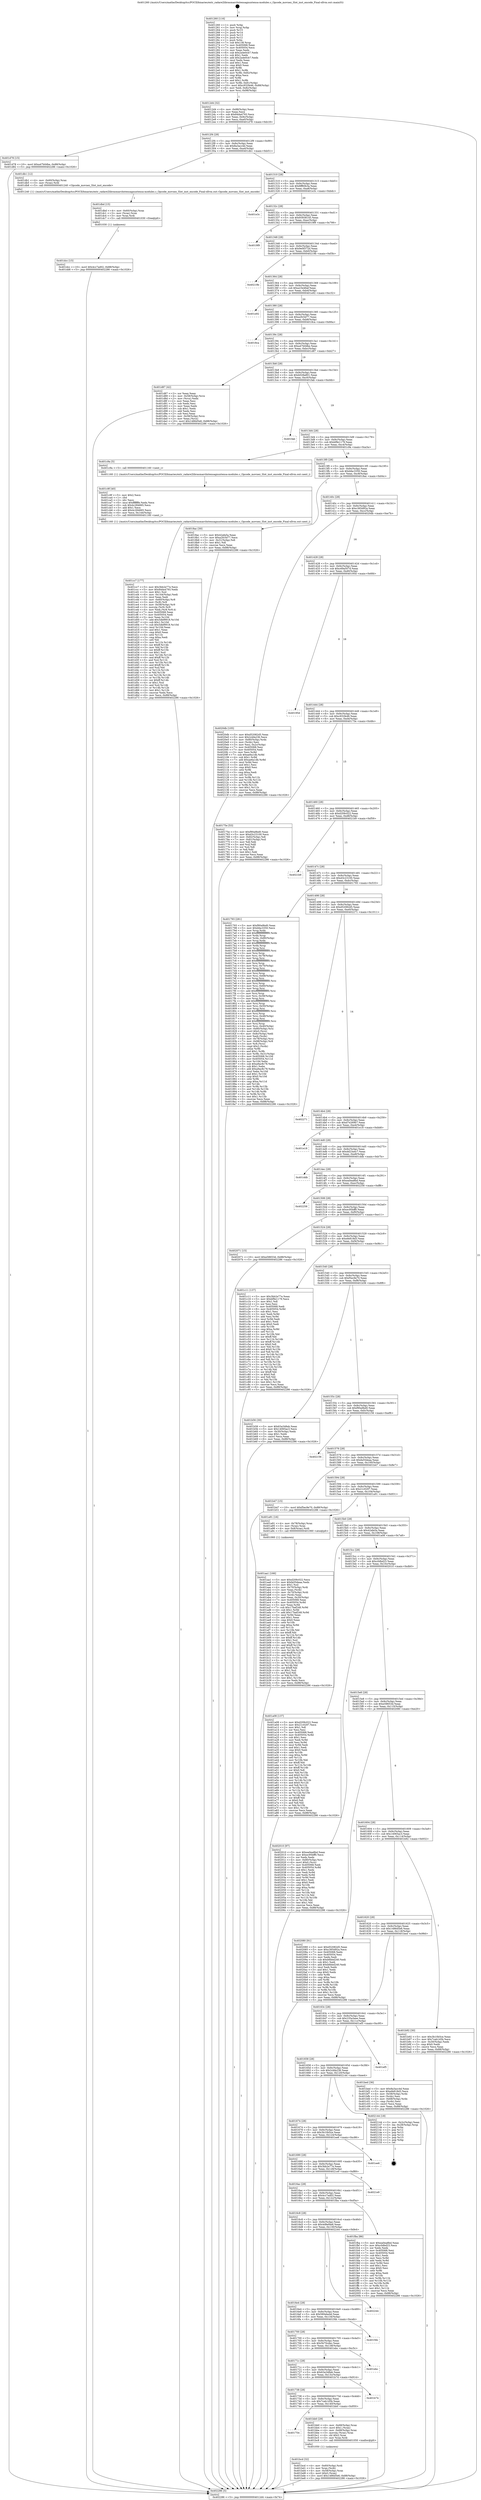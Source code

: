 digraph "0x401260" {
  label = "0x401260 (/mnt/c/Users/mathe/Desktop/tcc/POCII/binaries/extr_radare2librasmarchxtensagnuxtensa-modules.c_Opcode_movnez_Slot_inst_encode_Final-ollvm.out::main(0))"
  labelloc = "t"
  node[shape=record]

  Entry [label="",width=0.3,height=0.3,shape=circle,fillcolor=black,style=filled]
  "0x4012d4" [label="{
     0x4012d4 [32]\l
     | [instrs]\l
     &nbsp;&nbsp;0x4012d4 \<+6\>: mov -0x88(%rbp),%eax\l
     &nbsp;&nbsp;0x4012da \<+2\>: mov %eax,%ecx\l
     &nbsp;&nbsp;0x4012dc \<+6\>: sub $0x84da4793,%ecx\l
     &nbsp;&nbsp;0x4012e2 \<+6\>: mov %eax,-0x9c(%rbp)\l
     &nbsp;&nbsp;0x4012e8 \<+6\>: mov %ecx,-0xa0(%rbp)\l
     &nbsp;&nbsp;0x4012ee \<+6\>: je 0000000000401d78 \<main+0xb18\>\l
  }"]
  "0x401d78" [label="{
     0x401d78 [15]\l
     | [instrs]\l
     &nbsp;&nbsp;0x401d78 \<+10\>: movl $0xa47b0dbe,-0x88(%rbp)\l
     &nbsp;&nbsp;0x401d82 \<+5\>: jmp 0000000000402286 \<main+0x1026\>\l
  }"]
  "0x4012f4" [label="{
     0x4012f4 [28]\l
     | [instrs]\l
     &nbsp;&nbsp;0x4012f4 \<+5\>: jmp 00000000004012f9 \<main+0x99\>\l
     &nbsp;&nbsp;0x4012f9 \<+6\>: mov -0x9c(%rbp),%eax\l
     &nbsp;&nbsp;0x4012ff \<+5\>: sub $0x8a3acc4d,%eax\l
     &nbsp;&nbsp;0x401304 \<+6\>: mov %eax,-0xa4(%rbp)\l
     &nbsp;&nbsp;0x40130a \<+6\>: je 0000000000401db1 \<main+0xb51\>\l
  }"]
  Exit [label="",width=0.3,height=0.3,shape=circle,fillcolor=black,style=filled,peripheries=2]
  "0x401db1" [label="{
     0x401db1 [12]\l
     | [instrs]\l
     &nbsp;&nbsp;0x401db1 \<+4\>: mov -0x60(%rbp),%rax\l
     &nbsp;&nbsp;0x401db5 \<+3\>: mov (%rax),%rdi\l
     &nbsp;&nbsp;0x401db8 \<+5\>: call 0000000000401240 \<Opcode_movnez_Slot_inst_encode\>\l
     | [calls]\l
     &nbsp;&nbsp;0x401240 \{1\} (/mnt/c/Users/mathe/Desktop/tcc/POCII/binaries/extr_radare2librasmarchxtensagnuxtensa-modules.c_Opcode_movnez_Slot_inst_encode_Final-ollvm.out::Opcode_movnez_Slot_inst_encode)\l
  }"]
  "0x401310" [label="{
     0x401310 [28]\l
     | [instrs]\l
     &nbsp;&nbsp;0x401310 \<+5\>: jmp 0000000000401315 \<main+0xb5\>\l
     &nbsp;&nbsp;0x401315 \<+6\>: mov -0x9c(%rbp),%eax\l
     &nbsp;&nbsp;0x40131b \<+5\>: sub $0x8ff60b3a,%eax\l
     &nbsp;&nbsp;0x401320 \<+6\>: mov %eax,-0xa8(%rbp)\l
     &nbsp;&nbsp;0x401326 \<+6\>: je 0000000000401e3c \<main+0xbdc\>\l
  }"]
  "0x401dcc" [label="{
     0x401dcc [15]\l
     | [instrs]\l
     &nbsp;&nbsp;0x401dcc \<+10\>: movl $0x4cc7ad02,-0x88(%rbp)\l
     &nbsp;&nbsp;0x401dd6 \<+5\>: jmp 0000000000402286 \<main+0x1026\>\l
  }"]
  "0x401e3c" [label="{
     0x401e3c\l
  }", style=dashed]
  "0x40132c" [label="{
     0x40132c [28]\l
     | [instrs]\l
     &nbsp;&nbsp;0x40132c \<+5\>: jmp 0000000000401331 \<main+0xd1\>\l
     &nbsp;&nbsp;0x401331 \<+6\>: mov -0x9c(%rbp),%eax\l
     &nbsp;&nbsp;0x401337 \<+5\>: sub $0x93938145,%eax\l
     &nbsp;&nbsp;0x40133c \<+6\>: mov %eax,-0xac(%rbp)\l
     &nbsp;&nbsp;0x401342 \<+6\>: je 00000000004019f9 \<main+0x799\>\l
  }"]
  "0x401dbd" [label="{
     0x401dbd [15]\l
     | [instrs]\l
     &nbsp;&nbsp;0x401dbd \<+4\>: mov -0x60(%rbp),%rax\l
     &nbsp;&nbsp;0x401dc1 \<+3\>: mov (%rax),%rax\l
     &nbsp;&nbsp;0x401dc4 \<+3\>: mov %rax,%rdi\l
     &nbsp;&nbsp;0x401dc7 \<+5\>: call 0000000000401030 \<free@plt\>\l
     | [calls]\l
     &nbsp;&nbsp;0x401030 \{1\} (unknown)\l
  }"]
  "0x4019f9" [label="{
     0x4019f9\l
  }", style=dashed]
  "0x401348" [label="{
     0x401348 [28]\l
     | [instrs]\l
     &nbsp;&nbsp;0x401348 \<+5\>: jmp 000000000040134d \<main+0xed\>\l
     &nbsp;&nbsp;0x40134d \<+6\>: mov -0x9c(%rbp),%eax\l
     &nbsp;&nbsp;0x401353 \<+5\>: sub $0x9e0f372d,%eax\l
     &nbsp;&nbsp;0x401358 \<+6\>: mov %eax,-0xb0(%rbp)\l
     &nbsp;&nbsp;0x40135e \<+6\>: je 000000000040219b \<main+0xf3b\>\l
  }"]
  "0x401cc7" [label="{
     0x401cc7 [177]\l
     | [instrs]\l
     &nbsp;&nbsp;0x401cc7 \<+5\>: mov $0x3bb2e77e,%ecx\l
     &nbsp;&nbsp;0x401ccc \<+5\>: mov $0x84da4793,%edx\l
     &nbsp;&nbsp;0x401cd1 \<+3\>: mov $0x1,%sil\l
     &nbsp;&nbsp;0x401cd4 \<+6\>: mov -0x144(%rbp),%edi\l
     &nbsp;&nbsp;0x401cda \<+3\>: imul %eax,%edi\l
     &nbsp;&nbsp;0x401cdd \<+4\>: mov -0x60(%rbp),%r8\l
     &nbsp;&nbsp;0x401ce1 \<+3\>: mov (%r8),%r8\l
     &nbsp;&nbsp;0x401ce4 \<+4\>: mov -0x58(%rbp),%r9\l
     &nbsp;&nbsp;0x401ce8 \<+3\>: movslq (%r9),%r9\l
     &nbsp;&nbsp;0x401ceb \<+4\>: mov %edi,(%r8,%r9,4)\l
     &nbsp;&nbsp;0x401cef \<+7\>: mov 0x405068,%eax\l
     &nbsp;&nbsp;0x401cf6 \<+7\>: mov 0x405054,%edi\l
     &nbsp;&nbsp;0x401cfd \<+3\>: mov %eax,%r10d\l
     &nbsp;&nbsp;0x401d00 \<+7\>: add $0x5dbf9918,%r10d\l
     &nbsp;&nbsp;0x401d07 \<+4\>: sub $0x1,%r10d\l
     &nbsp;&nbsp;0x401d0b \<+7\>: sub $0x5dbf9918,%r10d\l
     &nbsp;&nbsp;0x401d12 \<+4\>: imul %r10d,%eax\l
     &nbsp;&nbsp;0x401d16 \<+3\>: and $0x1,%eax\l
     &nbsp;&nbsp;0x401d19 \<+3\>: cmp $0x0,%eax\l
     &nbsp;&nbsp;0x401d1c \<+4\>: sete %r11b\l
     &nbsp;&nbsp;0x401d20 \<+3\>: cmp $0xa,%edi\l
     &nbsp;&nbsp;0x401d23 \<+3\>: setl %bl\l
     &nbsp;&nbsp;0x401d26 \<+3\>: mov %r11b,%r14b\l
     &nbsp;&nbsp;0x401d29 \<+4\>: xor $0xff,%r14b\l
     &nbsp;&nbsp;0x401d2d \<+3\>: mov %bl,%r15b\l
     &nbsp;&nbsp;0x401d30 \<+4\>: xor $0xff,%r15b\l
     &nbsp;&nbsp;0x401d34 \<+4\>: xor $0x1,%sil\l
     &nbsp;&nbsp;0x401d38 \<+3\>: mov %r14b,%r12b\l
     &nbsp;&nbsp;0x401d3b \<+4\>: and $0xff,%r12b\l
     &nbsp;&nbsp;0x401d3f \<+3\>: and %sil,%r11b\l
     &nbsp;&nbsp;0x401d42 \<+3\>: mov %r15b,%r13b\l
     &nbsp;&nbsp;0x401d45 \<+4\>: and $0xff,%r13b\l
     &nbsp;&nbsp;0x401d49 \<+3\>: and %sil,%bl\l
     &nbsp;&nbsp;0x401d4c \<+3\>: or %r11b,%r12b\l
     &nbsp;&nbsp;0x401d4f \<+3\>: or %bl,%r13b\l
     &nbsp;&nbsp;0x401d52 \<+3\>: xor %r13b,%r12b\l
     &nbsp;&nbsp;0x401d55 \<+3\>: or %r15b,%r14b\l
     &nbsp;&nbsp;0x401d58 \<+4\>: xor $0xff,%r14b\l
     &nbsp;&nbsp;0x401d5c \<+4\>: or $0x1,%sil\l
     &nbsp;&nbsp;0x401d60 \<+3\>: and %sil,%r14b\l
     &nbsp;&nbsp;0x401d63 \<+3\>: or %r14b,%r12b\l
     &nbsp;&nbsp;0x401d66 \<+4\>: test $0x1,%r12b\l
     &nbsp;&nbsp;0x401d6a \<+3\>: cmovne %edx,%ecx\l
     &nbsp;&nbsp;0x401d6d \<+6\>: mov %ecx,-0x88(%rbp)\l
     &nbsp;&nbsp;0x401d73 \<+5\>: jmp 0000000000402286 \<main+0x1026\>\l
  }"]
  "0x40219b" [label="{
     0x40219b\l
  }", style=dashed]
  "0x401364" [label="{
     0x401364 [28]\l
     | [instrs]\l
     &nbsp;&nbsp;0x401364 \<+5\>: jmp 0000000000401369 \<main+0x109\>\l
     &nbsp;&nbsp;0x401369 \<+6\>: mov -0x9c(%rbp),%eax\l
     &nbsp;&nbsp;0x40136f \<+5\>: sub $0xa23e46af,%eax\l
     &nbsp;&nbsp;0x401374 \<+6\>: mov %eax,-0xb4(%rbp)\l
     &nbsp;&nbsp;0x40137a \<+6\>: je 0000000000401e92 \<main+0xc32\>\l
  }"]
  "0x401c9f" [label="{
     0x401c9f [40]\l
     | [instrs]\l
     &nbsp;&nbsp;0x401c9f \<+5\>: mov $0x2,%ecx\l
     &nbsp;&nbsp;0x401ca4 \<+1\>: cltd\l
     &nbsp;&nbsp;0x401ca5 \<+2\>: idiv %ecx\l
     &nbsp;&nbsp;0x401ca7 \<+6\>: imul $0xfffffffe,%edx,%ecx\l
     &nbsp;&nbsp;0x401cad \<+6\>: sub $0x4c284665,%ecx\l
     &nbsp;&nbsp;0x401cb3 \<+3\>: add $0x1,%ecx\l
     &nbsp;&nbsp;0x401cb6 \<+6\>: add $0x4c284665,%ecx\l
     &nbsp;&nbsp;0x401cbc \<+6\>: mov %ecx,-0x144(%rbp)\l
     &nbsp;&nbsp;0x401cc2 \<+5\>: call 0000000000401160 \<next_i\>\l
     | [calls]\l
     &nbsp;&nbsp;0x401160 \{1\} (/mnt/c/Users/mathe/Desktop/tcc/POCII/binaries/extr_radare2librasmarchxtensagnuxtensa-modules.c_Opcode_movnez_Slot_inst_encode_Final-ollvm.out::next_i)\l
  }"]
  "0x401e92" [label="{
     0x401e92\l
  }", style=dashed]
  "0x401380" [label="{
     0x401380 [28]\l
     | [instrs]\l
     &nbsp;&nbsp;0x401380 \<+5\>: jmp 0000000000401385 \<main+0x125\>\l
     &nbsp;&nbsp;0x401385 \<+6\>: mov -0x9c(%rbp),%eax\l
     &nbsp;&nbsp;0x40138b \<+5\>: sub $0xa2fc5d77,%eax\l
     &nbsp;&nbsp;0x401390 \<+6\>: mov %eax,-0xb8(%rbp)\l
     &nbsp;&nbsp;0x401396 \<+6\>: je 00000000004018ca \<main+0x66a\>\l
  }"]
  "0x401bcd" [label="{
     0x401bcd [32]\l
     | [instrs]\l
     &nbsp;&nbsp;0x401bcd \<+4\>: mov -0x60(%rbp),%rdi\l
     &nbsp;&nbsp;0x401bd1 \<+3\>: mov %rax,(%rdi)\l
     &nbsp;&nbsp;0x401bd4 \<+4\>: mov -0x58(%rbp),%rax\l
     &nbsp;&nbsp;0x401bd8 \<+6\>: movl $0x0,(%rax)\l
     &nbsp;&nbsp;0x401bde \<+10\>: movl $0x1486d5e6,-0x88(%rbp)\l
     &nbsp;&nbsp;0x401be8 \<+5\>: jmp 0000000000402286 \<main+0x1026\>\l
  }"]
  "0x4018ca" [label="{
     0x4018ca\l
  }", style=dashed]
  "0x40139c" [label="{
     0x40139c [28]\l
     | [instrs]\l
     &nbsp;&nbsp;0x40139c \<+5\>: jmp 00000000004013a1 \<main+0x141\>\l
     &nbsp;&nbsp;0x4013a1 \<+6\>: mov -0x9c(%rbp),%eax\l
     &nbsp;&nbsp;0x4013a7 \<+5\>: sub $0xa47b0dbe,%eax\l
     &nbsp;&nbsp;0x4013ac \<+6\>: mov %eax,-0xbc(%rbp)\l
     &nbsp;&nbsp;0x4013b2 \<+6\>: je 0000000000401d87 \<main+0xb27\>\l
  }"]
  "0x401754" [label="{
     0x401754\l
  }", style=dashed]
  "0x401d87" [label="{
     0x401d87 [42]\l
     | [instrs]\l
     &nbsp;&nbsp;0x401d87 \<+2\>: xor %eax,%eax\l
     &nbsp;&nbsp;0x401d89 \<+4\>: mov -0x58(%rbp),%rcx\l
     &nbsp;&nbsp;0x401d8d \<+2\>: mov (%rcx),%edx\l
     &nbsp;&nbsp;0x401d8f \<+2\>: mov %eax,%esi\l
     &nbsp;&nbsp;0x401d91 \<+2\>: sub %edx,%esi\l
     &nbsp;&nbsp;0x401d93 \<+2\>: mov %eax,%edx\l
     &nbsp;&nbsp;0x401d95 \<+3\>: sub $0x1,%edx\l
     &nbsp;&nbsp;0x401d98 \<+2\>: add %edx,%esi\l
     &nbsp;&nbsp;0x401d9a \<+2\>: sub %esi,%eax\l
     &nbsp;&nbsp;0x401d9c \<+4\>: mov -0x58(%rbp),%rcx\l
     &nbsp;&nbsp;0x401da0 \<+2\>: mov %eax,(%rcx)\l
     &nbsp;&nbsp;0x401da2 \<+10\>: movl $0x1486d5e6,-0x88(%rbp)\l
     &nbsp;&nbsp;0x401dac \<+5\>: jmp 0000000000402286 \<main+0x1026\>\l
  }"]
  "0x4013b8" [label="{
     0x4013b8 [28]\l
     | [instrs]\l
     &nbsp;&nbsp;0x4013b8 \<+5\>: jmp 00000000004013bd \<main+0x15d\>\l
     &nbsp;&nbsp;0x4013bd \<+6\>: mov -0x9c(%rbp),%eax\l
     &nbsp;&nbsp;0x4013c3 \<+5\>: sub $0xb028a801,%eax\l
     &nbsp;&nbsp;0x4013c8 \<+6\>: mov %eax,-0xc0(%rbp)\l
     &nbsp;&nbsp;0x4013ce \<+6\>: je 0000000000401fab \<main+0xd4b\>\l
  }"]
  "0x401bb0" [label="{
     0x401bb0 [29]\l
     | [instrs]\l
     &nbsp;&nbsp;0x401bb0 \<+4\>: mov -0x68(%rbp),%rax\l
     &nbsp;&nbsp;0x401bb4 \<+6\>: movl $0x1,(%rax)\l
     &nbsp;&nbsp;0x401bba \<+4\>: mov -0x68(%rbp),%rax\l
     &nbsp;&nbsp;0x401bbe \<+3\>: movslq (%rax),%rax\l
     &nbsp;&nbsp;0x401bc1 \<+4\>: shl $0x2,%rax\l
     &nbsp;&nbsp;0x401bc5 \<+3\>: mov %rax,%rdi\l
     &nbsp;&nbsp;0x401bc8 \<+5\>: call 0000000000401050 \<malloc@plt\>\l
     | [calls]\l
     &nbsp;&nbsp;0x401050 \{1\} (unknown)\l
  }"]
  "0x401fab" [label="{
     0x401fab\l
  }", style=dashed]
  "0x4013d4" [label="{
     0x4013d4 [28]\l
     | [instrs]\l
     &nbsp;&nbsp;0x4013d4 \<+5\>: jmp 00000000004013d9 \<main+0x179\>\l
     &nbsp;&nbsp;0x4013d9 \<+6\>: mov -0x9c(%rbp),%eax\l
     &nbsp;&nbsp;0x4013df \<+5\>: sub $0xbf9e1179,%eax\l
     &nbsp;&nbsp;0x4013e4 \<+6\>: mov %eax,-0xc4(%rbp)\l
     &nbsp;&nbsp;0x4013ea \<+6\>: je 0000000000401c9a \<main+0xa3a\>\l
  }"]
  "0x401738" [label="{
     0x401738 [28]\l
     | [instrs]\l
     &nbsp;&nbsp;0x401738 \<+5\>: jmp 000000000040173d \<main+0x4dd\>\l
     &nbsp;&nbsp;0x40173d \<+6\>: mov -0x9c(%rbp),%eax\l
     &nbsp;&nbsp;0x401743 \<+5\>: sub $0x7cab145b,%eax\l
     &nbsp;&nbsp;0x401748 \<+6\>: mov %eax,-0x140(%rbp)\l
     &nbsp;&nbsp;0x40174e \<+6\>: je 0000000000401bb0 \<main+0x950\>\l
  }"]
  "0x401c9a" [label="{
     0x401c9a [5]\l
     | [instrs]\l
     &nbsp;&nbsp;0x401c9a \<+5\>: call 0000000000401160 \<next_i\>\l
     | [calls]\l
     &nbsp;&nbsp;0x401160 \{1\} (/mnt/c/Users/mathe/Desktop/tcc/POCII/binaries/extr_radare2librasmarchxtensagnuxtensa-modules.c_Opcode_movnez_Slot_inst_encode_Final-ollvm.out::next_i)\l
  }"]
  "0x4013f0" [label="{
     0x4013f0 [28]\l
     | [instrs]\l
     &nbsp;&nbsp;0x4013f0 \<+5\>: jmp 00000000004013f5 \<main+0x195\>\l
     &nbsp;&nbsp;0x4013f5 \<+6\>: mov -0x9c(%rbp),%eax\l
     &nbsp;&nbsp;0x4013fb \<+5\>: sub $0xbfac3350,%eax\l
     &nbsp;&nbsp;0x401400 \<+6\>: mov %eax,-0xc8(%rbp)\l
     &nbsp;&nbsp;0x401406 \<+6\>: je 00000000004018ac \<main+0x64c\>\l
  }"]
  "0x401b74" [label="{
     0x401b74\l
  }", style=dashed]
  "0x4018ac" [label="{
     0x4018ac [30]\l
     | [instrs]\l
     &nbsp;&nbsp;0x4018ac \<+5\>: mov $0x42afa5a,%eax\l
     &nbsp;&nbsp;0x4018b1 \<+5\>: mov $0xa2fc5d77,%ecx\l
     &nbsp;&nbsp;0x4018b6 \<+3\>: mov -0x31(%rbp),%dl\l
     &nbsp;&nbsp;0x4018b9 \<+3\>: test $0x1,%dl\l
     &nbsp;&nbsp;0x4018bc \<+3\>: cmovne %ecx,%eax\l
     &nbsp;&nbsp;0x4018bf \<+6\>: mov %eax,-0x88(%rbp)\l
     &nbsp;&nbsp;0x4018c5 \<+5\>: jmp 0000000000402286 \<main+0x1026\>\l
  }"]
  "0x40140c" [label="{
     0x40140c [28]\l
     | [instrs]\l
     &nbsp;&nbsp;0x40140c \<+5\>: jmp 0000000000401411 \<main+0x1b1\>\l
     &nbsp;&nbsp;0x401411 \<+6\>: mov -0x9c(%rbp),%eax\l
     &nbsp;&nbsp;0x401417 \<+5\>: sub $0xc365d92a,%eax\l
     &nbsp;&nbsp;0x40141c \<+6\>: mov %eax,-0xcc(%rbp)\l
     &nbsp;&nbsp;0x401422 \<+6\>: je 00000000004020db \<main+0xe7b\>\l
  }"]
  "0x40171c" [label="{
     0x40171c [28]\l
     | [instrs]\l
     &nbsp;&nbsp;0x40171c \<+5\>: jmp 0000000000401721 \<main+0x4c1\>\l
     &nbsp;&nbsp;0x401721 \<+6\>: mov -0x9c(%rbp),%eax\l
     &nbsp;&nbsp;0x401727 \<+5\>: sub $0x63a348ab,%eax\l
     &nbsp;&nbsp;0x40172c \<+6\>: mov %eax,-0x13c(%rbp)\l
     &nbsp;&nbsp;0x401732 \<+6\>: je 0000000000401b74 \<main+0x914\>\l
  }"]
  "0x4020db" [label="{
     0x4020db [105]\l
     | [instrs]\l
     &nbsp;&nbsp;0x4020db \<+5\>: mov $0xd52082d5,%eax\l
     &nbsp;&nbsp;0x4020e0 \<+5\>: mov $0x2cbfa236,%ecx\l
     &nbsp;&nbsp;0x4020e5 \<+4\>: mov -0x80(%rbp),%rdx\l
     &nbsp;&nbsp;0x4020e9 \<+2\>: mov (%rdx),%esi\l
     &nbsp;&nbsp;0x4020eb \<+3\>: mov %esi,-0x2c(%rbp)\l
     &nbsp;&nbsp;0x4020ee \<+7\>: mov 0x405068,%esi\l
     &nbsp;&nbsp;0x4020f5 \<+7\>: mov 0x405054,%edi\l
     &nbsp;&nbsp;0x4020fc \<+3\>: mov %esi,%r8d\l
     &nbsp;&nbsp;0x4020ff \<+7\>: sub $0xae6a1db,%r8d\l
     &nbsp;&nbsp;0x402106 \<+4\>: sub $0x1,%r8d\l
     &nbsp;&nbsp;0x40210a \<+7\>: add $0xae6a1db,%r8d\l
     &nbsp;&nbsp;0x402111 \<+4\>: imul %r8d,%esi\l
     &nbsp;&nbsp;0x402115 \<+3\>: and $0x1,%esi\l
     &nbsp;&nbsp;0x402118 \<+3\>: cmp $0x0,%esi\l
     &nbsp;&nbsp;0x40211b \<+4\>: sete %r9b\l
     &nbsp;&nbsp;0x40211f \<+3\>: cmp $0xa,%edi\l
     &nbsp;&nbsp;0x402122 \<+4\>: setl %r10b\l
     &nbsp;&nbsp;0x402126 \<+3\>: mov %r9b,%r11b\l
     &nbsp;&nbsp;0x402129 \<+3\>: and %r10b,%r11b\l
     &nbsp;&nbsp;0x40212c \<+3\>: xor %r10b,%r9b\l
     &nbsp;&nbsp;0x40212f \<+3\>: or %r9b,%r11b\l
     &nbsp;&nbsp;0x402132 \<+4\>: test $0x1,%r11b\l
     &nbsp;&nbsp;0x402136 \<+3\>: cmovne %ecx,%eax\l
     &nbsp;&nbsp;0x402139 \<+6\>: mov %eax,-0x88(%rbp)\l
     &nbsp;&nbsp;0x40213f \<+5\>: jmp 0000000000402286 \<main+0x1026\>\l
  }"]
  "0x401428" [label="{
     0x401428 [28]\l
     | [instrs]\l
     &nbsp;&nbsp;0x401428 \<+5\>: jmp 000000000040142d \<main+0x1cd\>\l
     &nbsp;&nbsp;0x40142d \<+6\>: mov -0x9c(%rbp),%eax\l
     &nbsp;&nbsp;0x401433 \<+5\>: sub $0xc69a507d,%eax\l
     &nbsp;&nbsp;0x401438 \<+6\>: mov %eax,-0xd0(%rbp)\l
     &nbsp;&nbsp;0x40143e \<+6\>: je 000000000040195d \<main+0x6fd\>\l
  }"]
  "0x401ebc" [label="{
     0x401ebc\l
  }", style=dashed]
  "0x40195d" [label="{
     0x40195d\l
  }", style=dashed]
  "0x401444" [label="{
     0x401444 [28]\l
     | [instrs]\l
     &nbsp;&nbsp;0x401444 \<+5\>: jmp 0000000000401449 \<main+0x1e9\>\l
     &nbsp;&nbsp;0x401449 \<+6\>: mov -0x9c(%rbp),%eax\l
     &nbsp;&nbsp;0x40144f \<+5\>: sub $0xc932fe46,%eax\l
     &nbsp;&nbsp;0x401454 \<+6\>: mov %eax,-0xd4(%rbp)\l
     &nbsp;&nbsp;0x40145a \<+6\>: je 000000000040175e \<main+0x4fe\>\l
  }"]
  "0x401700" [label="{
     0x401700 [28]\l
     | [instrs]\l
     &nbsp;&nbsp;0x401700 \<+5\>: jmp 0000000000401705 \<main+0x4a5\>\l
     &nbsp;&nbsp;0x401705 \<+6\>: mov -0x9c(%rbp),%eax\l
     &nbsp;&nbsp;0x40170b \<+5\>: sub $0x5b70cdec,%eax\l
     &nbsp;&nbsp;0x401710 \<+6\>: mov %eax,-0x138(%rbp)\l
     &nbsp;&nbsp;0x401716 \<+6\>: je 0000000000401ebc \<main+0xc5c\>\l
  }"]
  "0x40175e" [label="{
     0x40175e [53]\l
     | [instrs]\l
     &nbsp;&nbsp;0x40175e \<+5\>: mov $0xf90a9bd0,%eax\l
     &nbsp;&nbsp;0x401763 \<+5\>: mov $0xd3c23100,%ecx\l
     &nbsp;&nbsp;0x401768 \<+6\>: mov -0x82(%rbp),%dl\l
     &nbsp;&nbsp;0x40176e \<+7\>: mov -0x81(%rbp),%sil\l
     &nbsp;&nbsp;0x401775 \<+3\>: mov %dl,%dil\l
     &nbsp;&nbsp;0x401778 \<+3\>: and %sil,%dil\l
     &nbsp;&nbsp;0x40177b \<+3\>: xor %sil,%dl\l
     &nbsp;&nbsp;0x40177e \<+3\>: or %dl,%dil\l
     &nbsp;&nbsp;0x401781 \<+4\>: test $0x1,%dil\l
     &nbsp;&nbsp;0x401785 \<+3\>: cmovne %ecx,%eax\l
     &nbsp;&nbsp;0x401788 \<+6\>: mov %eax,-0x88(%rbp)\l
     &nbsp;&nbsp;0x40178e \<+5\>: jmp 0000000000402286 \<main+0x1026\>\l
  }"]
  "0x401460" [label="{
     0x401460 [28]\l
     | [instrs]\l
     &nbsp;&nbsp;0x401460 \<+5\>: jmp 0000000000401465 \<main+0x205\>\l
     &nbsp;&nbsp;0x401465 \<+6\>: mov -0x9c(%rbp),%eax\l
     &nbsp;&nbsp;0x40146b \<+5\>: sub $0xd209c022,%eax\l
     &nbsp;&nbsp;0x401470 \<+6\>: mov %eax,-0xd8(%rbp)\l
     &nbsp;&nbsp;0x401476 \<+6\>: je 00000000004021b9 \<main+0xf59\>\l
  }"]
  "0x402286" [label="{
     0x402286 [5]\l
     | [instrs]\l
     &nbsp;&nbsp;0x402286 \<+5\>: jmp 00000000004012d4 \<main+0x74\>\l
  }"]
  "0x401260" [label="{
     0x401260 [116]\l
     | [instrs]\l
     &nbsp;&nbsp;0x401260 \<+1\>: push %rbp\l
     &nbsp;&nbsp;0x401261 \<+3\>: mov %rsp,%rbp\l
     &nbsp;&nbsp;0x401264 \<+2\>: push %r15\l
     &nbsp;&nbsp;0x401266 \<+2\>: push %r14\l
     &nbsp;&nbsp;0x401268 \<+2\>: push %r13\l
     &nbsp;&nbsp;0x40126a \<+2\>: push %r12\l
     &nbsp;&nbsp;0x40126c \<+1\>: push %rbx\l
     &nbsp;&nbsp;0x40126d \<+7\>: sub $0x138,%rsp\l
     &nbsp;&nbsp;0x401274 \<+7\>: mov 0x405068,%eax\l
     &nbsp;&nbsp;0x40127b \<+7\>: mov 0x405054,%ecx\l
     &nbsp;&nbsp;0x401282 \<+2\>: mov %eax,%edx\l
     &nbsp;&nbsp;0x401284 \<+6\>: sub $0x2a4e0cb7,%edx\l
     &nbsp;&nbsp;0x40128a \<+3\>: sub $0x1,%edx\l
     &nbsp;&nbsp;0x40128d \<+6\>: add $0x2a4e0cb7,%edx\l
     &nbsp;&nbsp;0x401293 \<+3\>: imul %edx,%eax\l
     &nbsp;&nbsp;0x401296 \<+3\>: and $0x1,%eax\l
     &nbsp;&nbsp;0x401299 \<+3\>: cmp $0x0,%eax\l
     &nbsp;&nbsp;0x40129c \<+4\>: sete %r8b\l
     &nbsp;&nbsp;0x4012a0 \<+4\>: and $0x1,%r8b\l
     &nbsp;&nbsp;0x4012a4 \<+7\>: mov %r8b,-0x82(%rbp)\l
     &nbsp;&nbsp;0x4012ab \<+3\>: cmp $0xa,%ecx\l
     &nbsp;&nbsp;0x4012ae \<+4\>: setl %r8b\l
     &nbsp;&nbsp;0x4012b2 \<+4\>: and $0x1,%r8b\l
     &nbsp;&nbsp;0x4012b6 \<+7\>: mov %r8b,-0x81(%rbp)\l
     &nbsp;&nbsp;0x4012bd \<+10\>: movl $0xc932fe46,-0x88(%rbp)\l
     &nbsp;&nbsp;0x4012c7 \<+6\>: mov %edi,-0x8c(%rbp)\l
     &nbsp;&nbsp;0x4012cd \<+7\>: mov %rsi,-0x98(%rbp)\l
  }"]
  "0x401f4b" [label="{
     0x401f4b\l
  }", style=dashed]
  "0x4021b9" [label="{
     0x4021b9\l
  }", style=dashed]
  "0x40147c" [label="{
     0x40147c [28]\l
     | [instrs]\l
     &nbsp;&nbsp;0x40147c \<+5\>: jmp 0000000000401481 \<main+0x221\>\l
     &nbsp;&nbsp;0x401481 \<+6\>: mov -0x9c(%rbp),%eax\l
     &nbsp;&nbsp;0x401487 \<+5\>: sub $0xd3c23100,%eax\l
     &nbsp;&nbsp;0x40148c \<+6\>: mov %eax,-0xdc(%rbp)\l
     &nbsp;&nbsp;0x401492 \<+6\>: je 0000000000401793 \<main+0x533\>\l
  }"]
  "0x4016e4" [label="{
     0x4016e4 [28]\l
     | [instrs]\l
     &nbsp;&nbsp;0x4016e4 \<+5\>: jmp 00000000004016e9 \<main+0x489\>\l
     &nbsp;&nbsp;0x4016e9 \<+6\>: mov -0x9c(%rbp),%eax\l
     &nbsp;&nbsp;0x4016ef \<+5\>: sub $0x580ebe4d,%eax\l
     &nbsp;&nbsp;0x4016f4 \<+6\>: mov %eax,-0x134(%rbp)\l
     &nbsp;&nbsp;0x4016fa \<+6\>: je 0000000000401f4b \<main+0xceb\>\l
  }"]
  "0x401793" [label="{
     0x401793 [281]\l
     | [instrs]\l
     &nbsp;&nbsp;0x401793 \<+5\>: mov $0xf90a9bd0,%eax\l
     &nbsp;&nbsp;0x401798 \<+5\>: mov $0xbfac3350,%ecx\l
     &nbsp;&nbsp;0x40179d \<+3\>: mov %rsp,%rdx\l
     &nbsp;&nbsp;0x4017a0 \<+4\>: add $0xfffffffffffffff0,%rdx\l
     &nbsp;&nbsp;0x4017a4 \<+3\>: mov %rdx,%rsp\l
     &nbsp;&nbsp;0x4017a7 \<+4\>: mov %rdx,-0x80(%rbp)\l
     &nbsp;&nbsp;0x4017ab \<+3\>: mov %rsp,%rdx\l
     &nbsp;&nbsp;0x4017ae \<+4\>: add $0xfffffffffffffff0,%rdx\l
     &nbsp;&nbsp;0x4017b2 \<+3\>: mov %rdx,%rsp\l
     &nbsp;&nbsp;0x4017b5 \<+3\>: mov %rsp,%rsi\l
     &nbsp;&nbsp;0x4017b8 \<+4\>: add $0xfffffffffffffff0,%rsi\l
     &nbsp;&nbsp;0x4017bc \<+3\>: mov %rsi,%rsp\l
     &nbsp;&nbsp;0x4017bf \<+4\>: mov %rsi,-0x78(%rbp)\l
     &nbsp;&nbsp;0x4017c3 \<+3\>: mov %rsp,%rsi\l
     &nbsp;&nbsp;0x4017c6 \<+4\>: add $0xfffffffffffffff0,%rsi\l
     &nbsp;&nbsp;0x4017ca \<+3\>: mov %rsi,%rsp\l
     &nbsp;&nbsp;0x4017cd \<+4\>: mov %rsi,-0x70(%rbp)\l
     &nbsp;&nbsp;0x4017d1 \<+3\>: mov %rsp,%rsi\l
     &nbsp;&nbsp;0x4017d4 \<+4\>: add $0xfffffffffffffff0,%rsi\l
     &nbsp;&nbsp;0x4017d8 \<+3\>: mov %rsi,%rsp\l
     &nbsp;&nbsp;0x4017db \<+4\>: mov %rsi,-0x68(%rbp)\l
     &nbsp;&nbsp;0x4017df \<+3\>: mov %rsp,%rsi\l
     &nbsp;&nbsp;0x4017e2 \<+4\>: add $0xfffffffffffffff0,%rsi\l
     &nbsp;&nbsp;0x4017e6 \<+3\>: mov %rsi,%rsp\l
     &nbsp;&nbsp;0x4017e9 \<+4\>: mov %rsi,-0x60(%rbp)\l
     &nbsp;&nbsp;0x4017ed \<+3\>: mov %rsp,%rsi\l
     &nbsp;&nbsp;0x4017f0 \<+4\>: add $0xfffffffffffffff0,%rsi\l
     &nbsp;&nbsp;0x4017f4 \<+3\>: mov %rsi,%rsp\l
     &nbsp;&nbsp;0x4017f7 \<+4\>: mov %rsi,-0x58(%rbp)\l
     &nbsp;&nbsp;0x4017fb \<+3\>: mov %rsp,%rsi\l
     &nbsp;&nbsp;0x4017fe \<+4\>: add $0xfffffffffffffff0,%rsi\l
     &nbsp;&nbsp;0x401802 \<+3\>: mov %rsi,%rsp\l
     &nbsp;&nbsp;0x401805 \<+4\>: mov %rsi,-0x50(%rbp)\l
     &nbsp;&nbsp;0x401809 \<+3\>: mov %rsp,%rsi\l
     &nbsp;&nbsp;0x40180c \<+4\>: add $0xfffffffffffffff0,%rsi\l
     &nbsp;&nbsp;0x401810 \<+3\>: mov %rsi,%rsp\l
     &nbsp;&nbsp;0x401813 \<+4\>: mov %rsi,-0x48(%rbp)\l
     &nbsp;&nbsp;0x401817 \<+3\>: mov %rsp,%rsi\l
     &nbsp;&nbsp;0x40181a \<+4\>: add $0xfffffffffffffff0,%rsi\l
     &nbsp;&nbsp;0x40181e \<+3\>: mov %rsi,%rsp\l
     &nbsp;&nbsp;0x401821 \<+4\>: mov %rsi,-0x40(%rbp)\l
     &nbsp;&nbsp;0x401825 \<+4\>: mov -0x80(%rbp),%rsi\l
     &nbsp;&nbsp;0x401829 \<+6\>: movl $0x0,(%rsi)\l
     &nbsp;&nbsp;0x40182f \<+6\>: mov -0x8c(%rbp),%edi\l
     &nbsp;&nbsp;0x401835 \<+2\>: mov %edi,(%rdx)\l
     &nbsp;&nbsp;0x401837 \<+4\>: mov -0x78(%rbp),%rsi\l
     &nbsp;&nbsp;0x40183b \<+7\>: mov -0x98(%rbp),%r8\l
     &nbsp;&nbsp;0x401842 \<+3\>: mov %r8,(%rsi)\l
     &nbsp;&nbsp;0x401845 \<+3\>: cmpl $0x2,(%rdx)\l
     &nbsp;&nbsp;0x401848 \<+4\>: setne %r9b\l
     &nbsp;&nbsp;0x40184c \<+4\>: and $0x1,%r9b\l
     &nbsp;&nbsp;0x401850 \<+4\>: mov %r9b,-0x31(%rbp)\l
     &nbsp;&nbsp;0x401854 \<+8\>: mov 0x405068,%r10d\l
     &nbsp;&nbsp;0x40185c \<+8\>: mov 0x405054,%r11d\l
     &nbsp;&nbsp;0x401864 \<+3\>: mov %r10d,%ebx\l
     &nbsp;&nbsp;0x401867 \<+6\>: sub $0xa9ac8c78,%ebx\l
     &nbsp;&nbsp;0x40186d \<+3\>: sub $0x1,%ebx\l
     &nbsp;&nbsp;0x401870 \<+6\>: add $0xa9ac8c78,%ebx\l
     &nbsp;&nbsp;0x401876 \<+4\>: imul %ebx,%r10d\l
     &nbsp;&nbsp;0x40187a \<+4\>: and $0x1,%r10d\l
     &nbsp;&nbsp;0x40187e \<+4\>: cmp $0x0,%r10d\l
     &nbsp;&nbsp;0x401882 \<+4\>: sete %r9b\l
     &nbsp;&nbsp;0x401886 \<+4\>: cmp $0xa,%r11d\l
     &nbsp;&nbsp;0x40188a \<+4\>: setl %r14b\l
     &nbsp;&nbsp;0x40188e \<+3\>: mov %r9b,%r15b\l
     &nbsp;&nbsp;0x401891 \<+3\>: and %r14b,%r15b\l
     &nbsp;&nbsp;0x401894 \<+3\>: xor %r14b,%r9b\l
     &nbsp;&nbsp;0x401897 \<+3\>: or %r9b,%r15b\l
     &nbsp;&nbsp;0x40189a \<+4\>: test $0x1,%r15b\l
     &nbsp;&nbsp;0x40189e \<+3\>: cmovne %ecx,%eax\l
     &nbsp;&nbsp;0x4018a1 \<+6\>: mov %eax,-0x88(%rbp)\l
     &nbsp;&nbsp;0x4018a7 \<+5\>: jmp 0000000000402286 \<main+0x1026\>\l
  }"]
  "0x401498" [label="{
     0x401498 [28]\l
     | [instrs]\l
     &nbsp;&nbsp;0x401498 \<+5\>: jmp 000000000040149d \<main+0x23d\>\l
     &nbsp;&nbsp;0x40149d \<+6\>: mov -0x9c(%rbp),%eax\l
     &nbsp;&nbsp;0x4014a3 \<+5\>: sub $0xd52082d5,%eax\l
     &nbsp;&nbsp;0x4014a8 \<+6\>: mov %eax,-0xe0(%rbp)\l
     &nbsp;&nbsp;0x4014ae \<+6\>: je 0000000000402271 \<main+0x1011\>\l
  }"]
  "0x402244" [label="{
     0x402244\l
  }", style=dashed]
  "0x4016c8" [label="{
     0x4016c8 [28]\l
     | [instrs]\l
     &nbsp;&nbsp;0x4016c8 \<+5\>: jmp 00000000004016cd \<main+0x46d\>\l
     &nbsp;&nbsp;0x4016cd \<+6\>: mov -0x9c(%rbp),%eax\l
     &nbsp;&nbsp;0x4016d3 \<+5\>: sub $0x4d8ef4e6,%eax\l
     &nbsp;&nbsp;0x4016d8 \<+6\>: mov %eax,-0x130(%rbp)\l
     &nbsp;&nbsp;0x4016de \<+6\>: je 0000000000402244 \<main+0xfe4\>\l
  }"]
  "0x402271" [label="{
     0x402271\l
  }", style=dashed]
  "0x4014b4" [label="{
     0x4014b4 [28]\l
     | [instrs]\l
     &nbsp;&nbsp;0x4014b4 \<+5\>: jmp 00000000004014b9 \<main+0x259\>\l
     &nbsp;&nbsp;0x4014b9 \<+6\>: mov -0x9c(%rbp),%eax\l
     &nbsp;&nbsp;0x4014bf \<+5\>: sub $0xd7e269b7,%eax\l
     &nbsp;&nbsp;0x4014c4 \<+6\>: mov %eax,-0xe4(%rbp)\l
     &nbsp;&nbsp;0x4014ca \<+6\>: je 0000000000401e18 \<main+0xbb8\>\l
  }"]
  "0x401fba" [label="{
     0x401fba [86]\l
     | [instrs]\l
     &nbsp;&nbsp;0x401fba \<+5\>: mov $0xea0ea8bd,%eax\l
     &nbsp;&nbsp;0x401fbf \<+5\>: mov $0xc0dbd23,%ecx\l
     &nbsp;&nbsp;0x401fc4 \<+2\>: xor %edx,%edx\l
     &nbsp;&nbsp;0x401fc6 \<+7\>: mov 0x405068,%esi\l
     &nbsp;&nbsp;0x401fcd \<+7\>: mov 0x405054,%edi\l
     &nbsp;&nbsp;0x401fd4 \<+3\>: sub $0x1,%edx\l
     &nbsp;&nbsp;0x401fd7 \<+3\>: mov %esi,%r8d\l
     &nbsp;&nbsp;0x401fda \<+3\>: add %edx,%r8d\l
     &nbsp;&nbsp;0x401fdd \<+4\>: imul %r8d,%esi\l
     &nbsp;&nbsp;0x401fe1 \<+3\>: and $0x1,%esi\l
     &nbsp;&nbsp;0x401fe4 \<+3\>: cmp $0x0,%esi\l
     &nbsp;&nbsp;0x401fe7 \<+4\>: sete %r9b\l
     &nbsp;&nbsp;0x401feb \<+3\>: cmp $0xa,%edi\l
     &nbsp;&nbsp;0x401fee \<+4\>: setl %r10b\l
     &nbsp;&nbsp;0x401ff2 \<+3\>: mov %r9b,%r11b\l
     &nbsp;&nbsp;0x401ff5 \<+3\>: and %r10b,%r11b\l
     &nbsp;&nbsp;0x401ff8 \<+3\>: xor %r10b,%r9b\l
     &nbsp;&nbsp;0x401ffb \<+3\>: or %r9b,%r11b\l
     &nbsp;&nbsp;0x401ffe \<+4\>: test $0x1,%r11b\l
     &nbsp;&nbsp;0x402002 \<+3\>: cmovne %ecx,%eax\l
     &nbsp;&nbsp;0x402005 \<+6\>: mov %eax,-0x88(%rbp)\l
     &nbsp;&nbsp;0x40200b \<+5\>: jmp 0000000000402286 \<main+0x1026\>\l
  }"]
  "0x401e18" [label="{
     0x401e18\l
  }", style=dashed]
  "0x4014d0" [label="{
     0x4014d0 [28]\l
     | [instrs]\l
     &nbsp;&nbsp;0x4014d0 \<+5\>: jmp 00000000004014d5 \<main+0x275\>\l
     &nbsp;&nbsp;0x4014d5 \<+6\>: mov -0x9c(%rbp),%eax\l
     &nbsp;&nbsp;0x4014db \<+5\>: sub $0xdd23a4c7,%eax\l
     &nbsp;&nbsp;0x4014e0 \<+6\>: mov %eax,-0xe8(%rbp)\l
     &nbsp;&nbsp;0x4014e6 \<+6\>: je 0000000000401ddb \<main+0xb7b\>\l
  }"]
  "0x4016ac" [label="{
     0x4016ac [28]\l
     | [instrs]\l
     &nbsp;&nbsp;0x4016ac \<+5\>: jmp 00000000004016b1 \<main+0x451\>\l
     &nbsp;&nbsp;0x4016b1 \<+6\>: mov -0x9c(%rbp),%eax\l
     &nbsp;&nbsp;0x4016b7 \<+5\>: sub $0x4cc7ad02,%eax\l
     &nbsp;&nbsp;0x4016bc \<+6\>: mov %eax,-0x12c(%rbp)\l
     &nbsp;&nbsp;0x4016c2 \<+6\>: je 0000000000401fba \<main+0xd5a\>\l
  }"]
  "0x401ddb" [label="{
     0x401ddb\l
  }", style=dashed]
  "0x4014ec" [label="{
     0x4014ec [28]\l
     | [instrs]\l
     &nbsp;&nbsp;0x4014ec \<+5\>: jmp 00000000004014f1 \<main+0x291\>\l
     &nbsp;&nbsp;0x4014f1 \<+6\>: mov -0x9c(%rbp),%eax\l
     &nbsp;&nbsp;0x4014f7 \<+5\>: sub $0xea0ea8bd,%eax\l
     &nbsp;&nbsp;0x4014fc \<+6\>: mov %eax,-0xec(%rbp)\l
     &nbsp;&nbsp;0x401502 \<+6\>: je 0000000000402258 \<main+0xff8\>\l
  }"]
  "0x4021e9" [label="{
     0x4021e9\l
  }", style=dashed]
  "0x402258" [label="{
     0x402258\l
  }", style=dashed]
  "0x401508" [label="{
     0x401508 [28]\l
     | [instrs]\l
     &nbsp;&nbsp;0x401508 \<+5\>: jmp 000000000040150d \<main+0x2ad\>\l
     &nbsp;&nbsp;0x40150d \<+6\>: mov -0x9c(%rbp),%eax\l
     &nbsp;&nbsp;0x401513 \<+5\>: sub $0xec95bff0,%eax\l
     &nbsp;&nbsp;0x401518 \<+6\>: mov %eax,-0xf0(%rbp)\l
     &nbsp;&nbsp;0x40151e \<+6\>: je 0000000000402071 \<main+0xe11\>\l
  }"]
  "0x401690" [label="{
     0x401690 [28]\l
     | [instrs]\l
     &nbsp;&nbsp;0x401690 \<+5\>: jmp 0000000000401695 \<main+0x435\>\l
     &nbsp;&nbsp;0x401695 \<+6\>: mov -0x9c(%rbp),%eax\l
     &nbsp;&nbsp;0x40169b \<+5\>: sub $0x3bb2e77e,%eax\l
     &nbsp;&nbsp;0x4016a0 \<+6\>: mov %eax,-0x128(%rbp)\l
     &nbsp;&nbsp;0x4016a6 \<+6\>: je 00000000004021e9 \<main+0xf89\>\l
  }"]
  "0x402071" [label="{
     0x402071 [15]\l
     | [instrs]\l
     &nbsp;&nbsp;0x402071 \<+10\>: movl $0xe58653d,-0x88(%rbp)\l
     &nbsp;&nbsp;0x40207b \<+5\>: jmp 0000000000402286 \<main+0x1026\>\l
  }"]
  "0x401524" [label="{
     0x401524 [28]\l
     | [instrs]\l
     &nbsp;&nbsp;0x401524 \<+5\>: jmp 0000000000401529 \<main+0x2c9\>\l
     &nbsp;&nbsp;0x401529 \<+6\>: mov -0x9c(%rbp),%eax\l
     &nbsp;&nbsp;0x40152f \<+5\>: sub $0xefe818d3,%eax\l
     &nbsp;&nbsp;0x401534 \<+6\>: mov %eax,-0xf4(%rbp)\l
     &nbsp;&nbsp;0x40153a \<+6\>: je 0000000000401c11 \<main+0x9b1\>\l
  }"]
  "0x401ee6" [label="{
     0x401ee6\l
  }", style=dashed]
  "0x401c11" [label="{
     0x401c11 [137]\l
     | [instrs]\l
     &nbsp;&nbsp;0x401c11 \<+5\>: mov $0x3bb2e77e,%eax\l
     &nbsp;&nbsp;0x401c16 \<+5\>: mov $0xbf9e1179,%ecx\l
     &nbsp;&nbsp;0x401c1b \<+2\>: mov $0x1,%dl\l
     &nbsp;&nbsp;0x401c1d \<+2\>: xor %esi,%esi\l
     &nbsp;&nbsp;0x401c1f \<+7\>: mov 0x405068,%edi\l
     &nbsp;&nbsp;0x401c26 \<+8\>: mov 0x405054,%r8d\l
     &nbsp;&nbsp;0x401c2e \<+3\>: sub $0x1,%esi\l
     &nbsp;&nbsp;0x401c31 \<+3\>: mov %edi,%r9d\l
     &nbsp;&nbsp;0x401c34 \<+3\>: add %esi,%r9d\l
     &nbsp;&nbsp;0x401c37 \<+4\>: imul %r9d,%edi\l
     &nbsp;&nbsp;0x401c3b \<+3\>: and $0x1,%edi\l
     &nbsp;&nbsp;0x401c3e \<+3\>: cmp $0x0,%edi\l
     &nbsp;&nbsp;0x401c41 \<+4\>: sete %r10b\l
     &nbsp;&nbsp;0x401c45 \<+4\>: cmp $0xa,%r8d\l
     &nbsp;&nbsp;0x401c49 \<+4\>: setl %r11b\l
     &nbsp;&nbsp;0x401c4d \<+3\>: mov %r10b,%bl\l
     &nbsp;&nbsp;0x401c50 \<+3\>: xor $0xff,%bl\l
     &nbsp;&nbsp;0x401c53 \<+3\>: mov %r11b,%r14b\l
     &nbsp;&nbsp;0x401c56 \<+4\>: xor $0xff,%r14b\l
     &nbsp;&nbsp;0x401c5a \<+3\>: xor $0x0,%dl\l
     &nbsp;&nbsp;0x401c5d \<+3\>: mov %bl,%r15b\l
     &nbsp;&nbsp;0x401c60 \<+4\>: and $0x0,%r15b\l
     &nbsp;&nbsp;0x401c64 \<+3\>: and %dl,%r10b\l
     &nbsp;&nbsp;0x401c67 \<+3\>: mov %r14b,%r12b\l
     &nbsp;&nbsp;0x401c6a \<+4\>: and $0x0,%r12b\l
     &nbsp;&nbsp;0x401c6e \<+3\>: and %dl,%r11b\l
     &nbsp;&nbsp;0x401c71 \<+3\>: or %r10b,%r15b\l
     &nbsp;&nbsp;0x401c74 \<+3\>: or %r11b,%r12b\l
     &nbsp;&nbsp;0x401c77 \<+3\>: xor %r12b,%r15b\l
     &nbsp;&nbsp;0x401c7a \<+3\>: or %r14b,%bl\l
     &nbsp;&nbsp;0x401c7d \<+3\>: xor $0xff,%bl\l
     &nbsp;&nbsp;0x401c80 \<+3\>: or $0x0,%dl\l
     &nbsp;&nbsp;0x401c83 \<+2\>: and %dl,%bl\l
     &nbsp;&nbsp;0x401c85 \<+3\>: or %bl,%r15b\l
     &nbsp;&nbsp;0x401c88 \<+4\>: test $0x1,%r15b\l
     &nbsp;&nbsp;0x401c8c \<+3\>: cmovne %ecx,%eax\l
     &nbsp;&nbsp;0x401c8f \<+6\>: mov %eax,-0x88(%rbp)\l
     &nbsp;&nbsp;0x401c95 \<+5\>: jmp 0000000000402286 \<main+0x1026\>\l
  }"]
  "0x401540" [label="{
     0x401540 [28]\l
     | [instrs]\l
     &nbsp;&nbsp;0x401540 \<+5\>: jmp 0000000000401545 \<main+0x2e5\>\l
     &nbsp;&nbsp;0x401545 \<+6\>: mov -0x9c(%rbp),%eax\l
     &nbsp;&nbsp;0x40154b \<+5\>: sub $0xf5ec9e70,%eax\l
     &nbsp;&nbsp;0x401550 \<+6\>: mov %eax,-0xf8(%rbp)\l
     &nbsp;&nbsp;0x401556 \<+6\>: je 0000000000401b56 \<main+0x8f6\>\l
  }"]
  "0x401674" [label="{
     0x401674 [28]\l
     | [instrs]\l
     &nbsp;&nbsp;0x401674 \<+5\>: jmp 0000000000401679 \<main+0x419\>\l
     &nbsp;&nbsp;0x401679 \<+6\>: mov -0x9c(%rbp),%eax\l
     &nbsp;&nbsp;0x40167f \<+5\>: sub $0x3b10b5ce,%eax\l
     &nbsp;&nbsp;0x401684 \<+6\>: mov %eax,-0x124(%rbp)\l
     &nbsp;&nbsp;0x40168a \<+6\>: je 0000000000401ee6 \<main+0xc86\>\l
  }"]
  "0x401b56" [label="{
     0x401b56 [30]\l
     | [instrs]\l
     &nbsp;&nbsp;0x401b56 \<+5\>: mov $0x63a348ab,%eax\l
     &nbsp;&nbsp;0x401b5b \<+5\>: mov $0x14065ac3,%ecx\l
     &nbsp;&nbsp;0x401b60 \<+3\>: mov -0x30(%rbp),%edx\l
     &nbsp;&nbsp;0x401b63 \<+3\>: cmp $0x1,%edx\l
     &nbsp;&nbsp;0x401b66 \<+3\>: cmovl %ecx,%eax\l
     &nbsp;&nbsp;0x401b69 \<+6\>: mov %eax,-0x88(%rbp)\l
     &nbsp;&nbsp;0x401b6f \<+5\>: jmp 0000000000402286 \<main+0x1026\>\l
  }"]
  "0x40155c" [label="{
     0x40155c [28]\l
     | [instrs]\l
     &nbsp;&nbsp;0x40155c \<+5\>: jmp 0000000000401561 \<main+0x301\>\l
     &nbsp;&nbsp;0x401561 \<+6\>: mov -0x9c(%rbp),%eax\l
     &nbsp;&nbsp;0x401567 \<+5\>: sub $0xf90a9bd0,%eax\l
     &nbsp;&nbsp;0x40156c \<+6\>: mov %eax,-0xfc(%rbp)\l
     &nbsp;&nbsp;0x401572 \<+6\>: je 0000000000402156 \<main+0xef6\>\l
  }"]
  "0x402144" [label="{
     0x402144 [18]\l
     | [instrs]\l
     &nbsp;&nbsp;0x402144 \<+3\>: mov -0x2c(%rbp),%eax\l
     &nbsp;&nbsp;0x402147 \<+4\>: lea -0x28(%rbp),%rsp\l
     &nbsp;&nbsp;0x40214b \<+1\>: pop %rbx\l
     &nbsp;&nbsp;0x40214c \<+2\>: pop %r12\l
     &nbsp;&nbsp;0x40214e \<+2\>: pop %r13\l
     &nbsp;&nbsp;0x402150 \<+2\>: pop %r14\l
     &nbsp;&nbsp;0x402152 \<+2\>: pop %r15\l
     &nbsp;&nbsp;0x402154 \<+1\>: pop %rbp\l
     &nbsp;&nbsp;0x402155 \<+1\>: ret\l
  }"]
  "0x402156" [label="{
     0x402156\l
  }", style=dashed]
  "0x401578" [label="{
     0x401578 [28]\l
     | [instrs]\l
     &nbsp;&nbsp;0x401578 \<+5\>: jmp 000000000040157d \<main+0x31d\>\l
     &nbsp;&nbsp;0x40157d \<+6\>: mov -0x9c(%rbp),%eax\l
     &nbsp;&nbsp;0x401583 \<+5\>: sub $0xfa55deaa,%eax\l
     &nbsp;&nbsp;0x401588 \<+6\>: mov %eax,-0x100(%rbp)\l
     &nbsp;&nbsp;0x40158e \<+6\>: je 0000000000401b47 \<main+0x8e7\>\l
  }"]
  "0x401658" [label="{
     0x401658 [28]\l
     | [instrs]\l
     &nbsp;&nbsp;0x401658 \<+5\>: jmp 000000000040165d \<main+0x3fd\>\l
     &nbsp;&nbsp;0x40165d \<+6\>: mov -0x9c(%rbp),%eax\l
     &nbsp;&nbsp;0x401663 \<+5\>: sub $0x2cbfa236,%eax\l
     &nbsp;&nbsp;0x401668 \<+6\>: mov %eax,-0x120(%rbp)\l
     &nbsp;&nbsp;0x40166e \<+6\>: je 0000000000402144 \<main+0xee4\>\l
  }"]
  "0x401b47" [label="{
     0x401b47 [15]\l
     | [instrs]\l
     &nbsp;&nbsp;0x401b47 \<+10\>: movl $0xf5ec9e70,-0x88(%rbp)\l
     &nbsp;&nbsp;0x401b51 \<+5\>: jmp 0000000000402286 \<main+0x1026\>\l
  }"]
  "0x401594" [label="{
     0x401594 [28]\l
     | [instrs]\l
     &nbsp;&nbsp;0x401594 \<+5\>: jmp 0000000000401599 \<main+0x339\>\l
     &nbsp;&nbsp;0x401599 \<+6\>: mov -0x9c(%rbp),%eax\l
     &nbsp;&nbsp;0x40159f \<+5\>: sub $0x21c0297,%eax\l
     &nbsp;&nbsp;0x4015a4 \<+6\>: mov %eax,-0x104(%rbp)\l
     &nbsp;&nbsp;0x4015aa \<+6\>: je 0000000000401a91 \<main+0x831\>\l
  }"]
  "0x401ef5" [label="{
     0x401ef5\l
  }", style=dashed]
  "0x401a91" [label="{
     0x401a91 [16]\l
     | [instrs]\l
     &nbsp;&nbsp;0x401a91 \<+4\>: mov -0x78(%rbp),%rax\l
     &nbsp;&nbsp;0x401a95 \<+3\>: mov (%rax),%rax\l
     &nbsp;&nbsp;0x401a98 \<+4\>: mov 0x8(%rax),%rdi\l
     &nbsp;&nbsp;0x401a9c \<+5\>: call 0000000000401060 \<atoi@plt\>\l
     | [calls]\l
     &nbsp;&nbsp;0x401060 \{1\} (unknown)\l
  }"]
  "0x4015b0" [label="{
     0x4015b0 [28]\l
     | [instrs]\l
     &nbsp;&nbsp;0x4015b0 \<+5\>: jmp 00000000004015b5 \<main+0x355\>\l
     &nbsp;&nbsp;0x4015b5 \<+6\>: mov -0x9c(%rbp),%eax\l
     &nbsp;&nbsp;0x4015bb \<+5\>: sub $0x42afa5a,%eax\l
     &nbsp;&nbsp;0x4015c0 \<+6\>: mov %eax,-0x108(%rbp)\l
     &nbsp;&nbsp;0x4015c6 \<+6\>: je 0000000000401a08 \<main+0x7a8\>\l
  }"]
  "0x40163c" [label="{
     0x40163c [28]\l
     | [instrs]\l
     &nbsp;&nbsp;0x40163c \<+5\>: jmp 0000000000401641 \<main+0x3e1\>\l
     &nbsp;&nbsp;0x401641 \<+6\>: mov -0x9c(%rbp),%eax\l
     &nbsp;&nbsp;0x401647 \<+5\>: sub $0x235a3eee,%eax\l
     &nbsp;&nbsp;0x40164c \<+6\>: mov %eax,-0x11c(%rbp)\l
     &nbsp;&nbsp;0x401652 \<+6\>: je 0000000000401ef5 \<main+0xc95\>\l
  }"]
  "0x401a08" [label="{
     0x401a08 [137]\l
     | [instrs]\l
     &nbsp;&nbsp;0x401a08 \<+5\>: mov $0xd209c022,%eax\l
     &nbsp;&nbsp;0x401a0d \<+5\>: mov $0x21c0297,%ecx\l
     &nbsp;&nbsp;0x401a12 \<+2\>: mov $0x1,%dl\l
     &nbsp;&nbsp;0x401a14 \<+2\>: xor %esi,%esi\l
     &nbsp;&nbsp;0x401a16 \<+7\>: mov 0x405068,%edi\l
     &nbsp;&nbsp;0x401a1d \<+8\>: mov 0x405054,%r8d\l
     &nbsp;&nbsp;0x401a25 \<+3\>: sub $0x1,%esi\l
     &nbsp;&nbsp;0x401a28 \<+3\>: mov %edi,%r9d\l
     &nbsp;&nbsp;0x401a2b \<+3\>: add %esi,%r9d\l
     &nbsp;&nbsp;0x401a2e \<+4\>: imul %r9d,%edi\l
     &nbsp;&nbsp;0x401a32 \<+3\>: and $0x1,%edi\l
     &nbsp;&nbsp;0x401a35 \<+3\>: cmp $0x0,%edi\l
     &nbsp;&nbsp;0x401a38 \<+4\>: sete %r10b\l
     &nbsp;&nbsp;0x401a3c \<+4\>: cmp $0xa,%r8d\l
     &nbsp;&nbsp;0x401a40 \<+4\>: setl %r11b\l
     &nbsp;&nbsp;0x401a44 \<+3\>: mov %r10b,%bl\l
     &nbsp;&nbsp;0x401a47 \<+3\>: xor $0xff,%bl\l
     &nbsp;&nbsp;0x401a4a \<+3\>: mov %r11b,%r14b\l
     &nbsp;&nbsp;0x401a4d \<+4\>: xor $0xff,%r14b\l
     &nbsp;&nbsp;0x401a51 \<+3\>: xor $0x0,%dl\l
     &nbsp;&nbsp;0x401a54 \<+3\>: mov %bl,%r15b\l
     &nbsp;&nbsp;0x401a57 \<+4\>: and $0x0,%r15b\l
     &nbsp;&nbsp;0x401a5b \<+3\>: and %dl,%r10b\l
     &nbsp;&nbsp;0x401a5e \<+3\>: mov %r14b,%r12b\l
     &nbsp;&nbsp;0x401a61 \<+4\>: and $0x0,%r12b\l
     &nbsp;&nbsp;0x401a65 \<+3\>: and %dl,%r11b\l
     &nbsp;&nbsp;0x401a68 \<+3\>: or %r10b,%r15b\l
     &nbsp;&nbsp;0x401a6b \<+3\>: or %r11b,%r12b\l
     &nbsp;&nbsp;0x401a6e \<+3\>: xor %r12b,%r15b\l
     &nbsp;&nbsp;0x401a71 \<+3\>: or %r14b,%bl\l
     &nbsp;&nbsp;0x401a74 \<+3\>: xor $0xff,%bl\l
     &nbsp;&nbsp;0x401a77 \<+3\>: or $0x0,%dl\l
     &nbsp;&nbsp;0x401a7a \<+2\>: and %dl,%bl\l
     &nbsp;&nbsp;0x401a7c \<+3\>: or %bl,%r15b\l
     &nbsp;&nbsp;0x401a7f \<+4\>: test $0x1,%r15b\l
     &nbsp;&nbsp;0x401a83 \<+3\>: cmovne %ecx,%eax\l
     &nbsp;&nbsp;0x401a86 \<+6\>: mov %eax,-0x88(%rbp)\l
     &nbsp;&nbsp;0x401a8c \<+5\>: jmp 0000000000402286 \<main+0x1026\>\l
  }"]
  "0x4015cc" [label="{
     0x4015cc [28]\l
     | [instrs]\l
     &nbsp;&nbsp;0x4015cc \<+5\>: jmp 00000000004015d1 \<main+0x371\>\l
     &nbsp;&nbsp;0x4015d1 \<+6\>: mov -0x9c(%rbp),%eax\l
     &nbsp;&nbsp;0x4015d7 \<+5\>: sub $0xc0dbd23,%eax\l
     &nbsp;&nbsp;0x4015dc \<+6\>: mov %eax,-0x10c(%rbp)\l
     &nbsp;&nbsp;0x4015e2 \<+6\>: je 0000000000402010 \<main+0xdb0\>\l
  }"]
  "0x401aa1" [label="{
     0x401aa1 [166]\l
     | [instrs]\l
     &nbsp;&nbsp;0x401aa1 \<+5\>: mov $0xd209c022,%ecx\l
     &nbsp;&nbsp;0x401aa6 \<+5\>: mov $0xfa55deaa,%edx\l
     &nbsp;&nbsp;0x401aab \<+3\>: mov $0x1,%sil\l
     &nbsp;&nbsp;0x401aae \<+4\>: mov -0x70(%rbp),%rdi\l
     &nbsp;&nbsp;0x401ab2 \<+2\>: mov %eax,(%rdi)\l
     &nbsp;&nbsp;0x401ab4 \<+4\>: mov -0x70(%rbp),%rdi\l
     &nbsp;&nbsp;0x401ab8 \<+2\>: mov (%rdi),%eax\l
     &nbsp;&nbsp;0x401aba \<+3\>: mov %eax,-0x30(%rbp)\l
     &nbsp;&nbsp;0x401abd \<+7\>: mov 0x405068,%eax\l
     &nbsp;&nbsp;0x401ac4 \<+8\>: mov 0x405054,%r8d\l
     &nbsp;&nbsp;0x401acc \<+3\>: mov %eax,%r9d\l
     &nbsp;&nbsp;0x401acf \<+7\>: sub $0x17baf248,%r9d\l
     &nbsp;&nbsp;0x401ad6 \<+4\>: sub $0x1,%r9d\l
     &nbsp;&nbsp;0x401ada \<+7\>: add $0x17baf248,%r9d\l
     &nbsp;&nbsp;0x401ae1 \<+4\>: imul %r9d,%eax\l
     &nbsp;&nbsp;0x401ae5 \<+3\>: and $0x1,%eax\l
     &nbsp;&nbsp;0x401ae8 \<+3\>: cmp $0x0,%eax\l
     &nbsp;&nbsp;0x401aeb \<+4\>: sete %r10b\l
     &nbsp;&nbsp;0x401aef \<+4\>: cmp $0xa,%r8d\l
     &nbsp;&nbsp;0x401af3 \<+4\>: setl %r11b\l
     &nbsp;&nbsp;0x401af7 \<+3\>: mov %r10b,%bl\l
     &nbsp;&nbsp;0x401afa \<+3\>: xor $0xff,%bl\l
     &nbsp;&nbsp;0x401afd \<+3\>: mov %r11b,%r14b\l
     &nbsp;&nbsp;0x401b00 \<+4\>: xor $0xff,%r14b\l
     &nbsp;&nbsp;0x401b04 \<+4\>: xor $0x1,%sil\l
     &nbsp;&nbsp;0x401b08 \<+3\>: mov %bl,%r15b\l
     &nbsp;&nbsp;0x401b0b \<+4\>: and $0xff,%r15b\l
     &nbsp;&nbsp;0x401b0f \<+3\>: and %sil,%r10b\l
     &nbsp;&nbsp;0x401b12 \<+3\>: mov %r14b,%r12b\l
     &nbsp;&nbsp;0x401b15 \<+4\>: and $0xff,%r12b\l
     &nbsp;&nbsp;0x401b19 \<+3\>: and %sil,%r11b\l
     &nbsp;&nbsp;0x401b1c \<+3\>: or %r10b,%r15b\l
     &nbsp;&nbsp;0x401b1f \<+3\>: or %r11b,%r12b\l
     &nbsp;&nbsp;0x401b22 \<+3\>: xor %r12b,%r15b\l
     &nbsp;&nbsp;0x401b25 \<+3\>: or %r14b,%bl\l
     &nbsp;&nbsp;0x401b28 \<+3\>: xor $0xff,%bl\l
     &nbsp;&nbsp;0x401b2b \<+4\>: or $0x1,%sil\l
     &nbsp;&nbsp;0x401b2f \<+3\>: and %sil,%bl\l
     &nbsp;&nbsp;0x401b32 \<+3\>: or %bl,%r15b\l
     &nbsp;&nbsp;0x401b35 \<+4\>: test $0x1,%r15b\l
     &nbsp;&nbsp;0x401b39 \<+3\>: cmovne %edx,%ecx\l
     &nbsp;&nbsp;0x401b3c \<+6\>: mov %ecx,-0x88(%rbp)\l
     &nbsp;&nbsp;0x401b42 \<+5\>: jmp 0000000000402286 \<main+0x1026\>\l
  }"]
  "0x401bed" [label="{
     0x401bed [36]\l
     | [instrs]\l
     &nbsp;&nbsp;0x401bed \<+5\>: mov $0x8a3acc4d,%eax\l
     &nbsp;&nbsp;0x401bf2 \<+5\>: mov $0xefe818d3,%ecx\l
     &nbsp;&nbsp;0x401bf7 \<+4\>: mov -0x58(%rbp),%rdx\l
     &nbsp;&nbsp;0x401bfb \<+2\>: mov (%rdx),%esi\l
     &nbsp;&nbsp;0x401bfd \<+4\>: mov -0x68(%rbp),%rdx\l
     &nbsp;&nbsp;0x401c01 \<+2\>: cmp (%rdx),%esi\l
     &nbsp;&nbsp;0x401c03 \<+3\>: cmovl %ecx,%eax\l
     &nbsp;&nbsp;0x401c06 \<+6\>: mov %eax,-0x88(%rbp)\l
     &nbsp;&nbsp;0x401c0c \<+5\>: jmp 0000000000402286 \<main+0x1026\>\l
  }"]
  "0x402010" [label="{
     0x402010 [97]\l
     | [instrs]\l
     &nbsp;&nbsp;0x402010 \<+5\>: mov $0xea0ea8bd,%eax\l
     &nbsp;&nbsp;0x402015 \<+5\>: mov $0xec95bff0,%ecx\l
     &nbsp;&nbsp;0x40201a \<+2\>: xor %edx,%edx\l
     &nbsp;&nbsp;0x40201c \<+4\>: mov -0x80(%rbp),%rsi\l
     &nbsp;&nbsp;0x402020 \<+6\>: movl $0x0,(%rsi)\l
     &nbsp;&nbsp;0x402026 \<+7\>: mov 0x405068,%edi\l
     &nbsp;&nbsp;0x40202d \<+8\>: mov 0x405054,%r8d\l
     &nbsp;&nbsp;0x402035 \<+3\>: sub $0x1,%edx\l
     &nbsp;&nbsp;0x402038 \<+3\>: mov %edi,%r9d\l
     &nbsp;&nbsp;0x40203b \<+3\>: add %edx,%r9d\l
     &nbsp;&nbsp;0x40203e \<+4\>: imul %r9d,%edi\l
     &nbsp;&nbsp;0x402042 \<+3\>: and $0x1,%edi\l
     &nbsp;&nbsp;0x402045 \<+3\>: cmp $0x0,%edi\l
     &nbsp;&nbsp;0x402048 \<+4\>: sete %r10b\l
     &nbsp;&nbsp;0x40204c \<+4\>: cmp $0xa,%r8d\l
     &nbsp;&nbsp;0x402050 \<+4\>: setl %r11b\l
     &nbsp;&nbsp;0x402054 \<+3\>: mov %r10b,%bl\l
     &nbsp;&nbsp;0x402057 \<+3\>: and %r11b,%bl\l
     &nbsp;&nbsp;0x40205a \<+3\>: xor %r11b,%r10b\l
     &nbsp;&nbsp;0x40205d \<+3\>: or %r10b,%bl\l
     &nbsp;&nbsp;0x402060 \<+3\>: test $0x1,%bl\l
     &nbsp;&nbsp;0x402063 \<+3\>: cmovne %ecx,%eax\l
     &nbsp;&nbsp;0x402066 \<+6\>: mov %eax,-0x88(%rbp)\l
     &nbsp;&nbsp;0x40206c \<+5\>: jmp 0000000000402286 \<main+0x1026\>\l
  }"]
  "0x4015e8" [label="{
     0x4015e8 [28]\l
     | [instrs]\l
     &nbsp;&nbsp;0x4015e8 \<+5\>: jmp 00000000004015ed \<main+0x38d\>\l
     &nbsp;&nbsp;0x4015ed \<+6\>: mov -0x9c(%rbp),%eax\l
     &nbsp;&nbsp;0x4015f3 \<+5\>: sub $0xe58653d,%eax\l
     &nbsp;&nbsp;0x4015f8 \<+6\>: mov %eax,-0x110(%rbp)\l
     &nbsp;&nbsp;0x4015fe \<+6\>: je 0000000000402080 \<main+0xe20\>\l
  }"]
  "0x401620" [label="{
     0x401620 [28]\l
     | [instrs]\l
     &nbsp;&nbsp;0x401620 \<+5\>: jmp 0000000000401625 \<main+0x3c5\>\l
     &nbsp;&nbsp;0x401625 \<+6\>: mov -0x9c(%rbp),%eax\l
     &nbsp;&nbsp;0x40162b \<+5\>: sub $0x1486d5e6,%eax\l
     &nbsp;&nbsp;0x401630 \<+6\>: mov %eax,-0x118(%rbp)\l
     &nbsp;&nbsp;0x401636 \<+6\>: je 0000000000401bed \<main+0x98d\>\l
  }"]
  "0x402080" [label="{
     0x402080 [91]\l
     | [instrs]\l
     &nbsp;&nbsp;0x402080 \<+5\>: mov $0xd52082d5,%eax\l
     &nbsp;&nbsp;0x402085 \<+5\>: mov $0xc365d92a,%ecx\l
     &nbsp;&nbsp;0x40208a \<+7\>: mov 0x405068,%edx\l
     &nbsp;&nbsp;0x402091 \<+7\>: mov 0x405054,%esi\l
     &nbsp;&nbsp;0x402098 \<+2\>: mov %edx,%edi\l
     &nbsp;&nbsp;0x40209a \<+6\>: sub $0xb6bbd240,%edi\l
     &nbsp;&nbsp;0x4020a0 \<+3\>: sub $0x1,%edi\l
     &nbsp;&nbsp;0x4020a3 \<+6\>: add $0xb6bbd240,%edi\l
     &nbsp;&nbsp;0x4020a9 \<+3\>: imul %edi,%edx\l
     &nbsp;&nbsp;0x4020ac \<+3\>: and $0x1,%edx\l
     &nbsp;&nbsp;0x4020af \<+3\>: cmp $0x0,%edx\l
     &nbsp;&nbsp;0x4020b2 \<+4\>: sete %r8b\l
     &nbsp;&nbsp;0x4020b6 \<+3\>: cmp $0xa,%esi\l
     &nbsp;&nbsp;0x4020b9 \<+4\>: setl %r9b\l
     &nbsp;&nbsp;0x4020bd \<+3\>: mov %r8b,%r10b\l
     &nbsp;&nbsp;0x4020c0 \<+3\>: and %r9b,%r10b\l
     &nbsp;&nbsp;0x4020c3 \<+3\>: xor %r9b,%r8b\l
     &nbsp;&nbsp;0x4020c6 \<+3\>: or %r8b,%r10b\l
     &nbsp;&nbsp;0x4020c9 \<+4\>: test $0x1,%r10b\l
     &nbsp;&nbsp;0x4020cd \<+3\>: cmovne %ecx,%eax\l
     &nbsp;&nbsp;0x4020d0 \<+6\>: mov %eax,-0x88(%rbp)\l
     &nbsp;&nbsp;0x4020d6 \<+5\>: jmp 0000000000402286 \<main+0x1026\>\l
  }"]
  "0x401604" [label="{
     0x401604 [28]\l
     | [instrs]\l
     &nbsp;&nbsp;0x401604 \<+5\>: jmp 0000000000401609 \<main+0x3a9\>\l
     &nbsp;&nbsp;0x401609 \<+6\>: mov -0x9c(%rbp),%eax\l
     &nbsp;&nbsp;0x40160f \<+5\>: sub $0x14065ac3,%eax\l
     &nbsp;&nbsp;0x401614 \<+6\>: mov %eax,-0x114(%rbp)\l
     &nbsp;&nbsp;0x40161a \<+6\>: je 0000000000401b92 \<main+0x932\>\l
  }"]
  "0x401b92" [label="{
     0x401b92 [30]\l
     | [instrs]\l
     &nbsp;&nbsp;0x401b92 \<+5\>: mov $0x3b10b5ce,%eax\l
     &nbsp;&nbsp;0x401b97 \<+5\>: mov $0x7cab145b,%ecx\l
     &nbsp;&nbsp;0x401b9c \<+3\>: mov -0x30(%rbp),%edx\l
     &nbsp;&nbsp;0x401b9f \<+3\>: cmp $0x0,%edx\l
     &nbsp;&nbsp;0x401ba2 \<+3\>: cmove %ecx,%eax\l
     &nbsp;&nbsp;0x401ba5 \<+6\>: mov %eax,-0x88(%rbp)\l
     &nbsp;&nbsp;0x401bab \<+5\>: jmp 0000000000402286 \<main+0x1026\>\l
  }"]
  Entry -> "0x401260" [label=" 1"]
  "0x4012d4" -> "0x401d78" [label=" 1"]
  "0x4012d4" -> "0x4012f4" [label=" 21"]
  "0x402144" -> Exit [label=" 1"]
  "0x4012f4" -> "0x401db1" [label=" 1"]
  "0x4012f4" -> "0x401310" [label=" 20"]
  "0x4020db" -> "0x402286" [label=" 1"]
  "0x401310" -> "0x401e3c" [label=" 0"]
  "0x401310" -> "0x40132c" [label=" 20"]
  "0x402080" -> "0x402286" [label=" 1"]
  "0x40132c" -> "0x4019f9" [label=" 0"]
  "0x40132c" -> "0x401348" [label=" 20"]
  "0x402071" -> "0x402286" [label=" 1"]
  "0x401348" -> "0x40219b" [label=" 0"]
  "0x401348" -> "0x401364" [label=" 20"]
  "0x402010" -> "0x402286" [label=" 1"]
  "0x401364" -> "0x401e92" [label=" 0"]
  "0x401364" -> "0x401380" [label=" 20"]
  "0x401fba" -> "0x402286" [label=" 1"]
  "0x401380" -> "0x4018ca" [label=" 0"]
  "0x401380" -> "0x40139c" [label=" 20"]
  "0x401dcc" -> "0x402286" [label=" 1"]
  "0x40139c" -> "0x401d87" [label=" 1"]
  "0x40139c" -> "0x4013b8" [label=" 19"]
  "0x401dbd" -> "0x401dcc" [label=" 1"]
  "0x4013b8" -> "0x401fab" [label=" 0"]
  "0x4013b8" -> "0x4013d4" [label=" 19"]
  "0x401db1" -> "0x401dbd" [label=" 1"]
  "0x4013d4" -> "0x401c9a" [label=" 1"]
  "0x4013d4" -> "0x4013f0" [label=" 18"]
  "0x401d78" -> "0x402286" [label=" 1"]
  "0x4013f0" -> "0x4018ac" [label=" 1"]
  "0x4013f0" -> "0x40140c" [label=" 17"]
  "0x401cc7" -> "0x402286" [label=" 1"]
  "0x40140c" -> "0x4020db" [label=" 1"]
  "0x40140c" -> "0x401428" [label=" 16"]
  "0x401c9a" -> "0x401c9f" [label=" 1"]
  "0x401428" -> "0x40195d" [label=" 0"]
  "0x401428" -> "0x401444" [label=" 16"]
  "0x401c11" -> "0x402286" [label=" 1"]
  "0x401444" -> "0x40175e" [label=" 1"]
  "0x401444" -> "0x401460" [label=" 15"]
  "0x40175e" -> "0x402286" [label=" 1"]
  "0x401260" -> "0x4012d4" [label=" 1"]
  "0x402286" -> "0x4012d4" [label=" 21"]
  "0x401bcd" -> "0x402286" [label=" 1"]
  "0x401460" -> "0x4021b9" [label=" 0"]
  "0x401460" -> "0x40147c" [label=" 15"]
  "0x401bb0" -> "0x401bcd" [label=" 1"]
  "0x40147c" -> "0x401793" [label=" 1"]
  "0x40147c" -> "0x401498" [label=" 14"]
  "0x401738" -> "0x401bb0" [label=" 1"]
  "0x401793" -> "0x402286" [label=" 1"]
  "0x4018ac" -> "0x402286" [label=" 1"]
  "0x401d87" -> "0x402286" [label=" 1"]
  "0x401498" -> "0x402271" [label=" 0"]
  "0x401498" -> "0x4014b4" [label=" 14"]
  "0x40171c" -> "0x401b74" [label=" 0"]
  "0x4014b4" -> "0x401e18" [label=" 0"]
  "0x4014b4" -> "0x4014d0" [label=" 14"]
  "0x401c9f" -> "0x401cc7" [label=" 1"]
  "0x4014d0" -> "0x401ddb" [label=" 0"]
  "0x4014d0" -> "0x4014ec" [label=" 14"]
  "0x401700" -> "0x401ebc" [label=" 0"]
  "0x4014ec" -> "0x402258" [label=" 0"]
  "0x4014ec" -> "0x401508" [label=" 14"]
  "0x401bed" -> "0x402286" [label=" 2"]
  "0x401508" -> "0x402071" [label=" 1"]
  "0x401508" -> "0x401524" [label=" 13"]
  "0x4016e4" -> "0x401f4b" [label=" 0"]
  "0x401524" -> "0x401c11" [label=" 1"]
  "0x401524" -> "0x401540" [label=" 12"]
  "0x401738" -> "0x401754" [label=" 0"]
  "0x401540" -> "0x401b56" [label=" 1"]
  "0x401540" -> "0x40155c" [label=" 11"]
  "0x4016c8" -> "0x402244" [label=" 0"]
  "0x40155c" -> "0x402156" [label=" 0"]
  "0x40155c" -> "0x401578" [label=" 11"]
  "0x40171c" -> "0x401738" [label=" 1"]
  "0x401578" -> "0x401b47" [label=" 1"]
  "0x401578" -> "0x401594" [label=" 10"]
  "0x4016ac" -> "0x401fba" [label=" 1"]
  "0x401594" -> "0x401a91" [label=" 1"]
  "0x401594" -> "0x4015b0" [label=" 9"]
  "0x401700" -> "0x40171c" [label=" 1"]
  "0x4015b0" -> "0x401a08" [label=" 1"]
  "0x4015b0" -> "0x4015cc" [label=" 8"]
  "0x401a08" -> "0x402286" [label=" 1"]
  "0x401a91" -> "0x401aa1" [label=" 1"]
  "0x401aa1" -> "0x402286" [label=" 1"]
  "0x401b47" -> "0x402286" [label=" 1"]
  "0x401b56" -> "0x402286" [label=" 1"]
  "0x401690" -> "0x4021e9" [label=" 0"]
  "0x4015cc" -> "0x402010" [label=" 1"]
  "0x4015cc" -> "0x4015e8" [label=" 7"]
  "0x4016e4" -> "0x401700" [label=" 1"]
  "0x4015e8" -> "0x402080" [label=" 1"]
  "0x4015e8" -> "0x401604" [label=" 6"]
  "0x401674" -> "0x401ee6" [label=" 0"]
  "0x401604" -> "0x401b92" [label=" 1"]
  "0x401604" -> "0x401620" [label=" 5"]
  "0x401b92" -> "0x402286" [label=" 1"]
  "0x401674" -> "0x401690" [label=" 2"]
  "0x401620" -> "0x401bed" [label=" 2"]
  "0x401620" -> "0x40163c" [label=" 3"]
  "0x401690" -> "0x4016ac" [label=" 2"]
  "0x40163c" -> "0x401ef5" [label=" 0"]
  "0x40163c" -> "0x401658" [label=" 3"]
  "0x4016ac" -> "0x4016c8" [label=" 1"]
  "0x401658" -> "0x402144" [label=" 1"]
  "0x401658" -> "0x401674" [label=" 2"]
  "0x4016c8" -> "0x4016e4" [label=" 1"]
}
